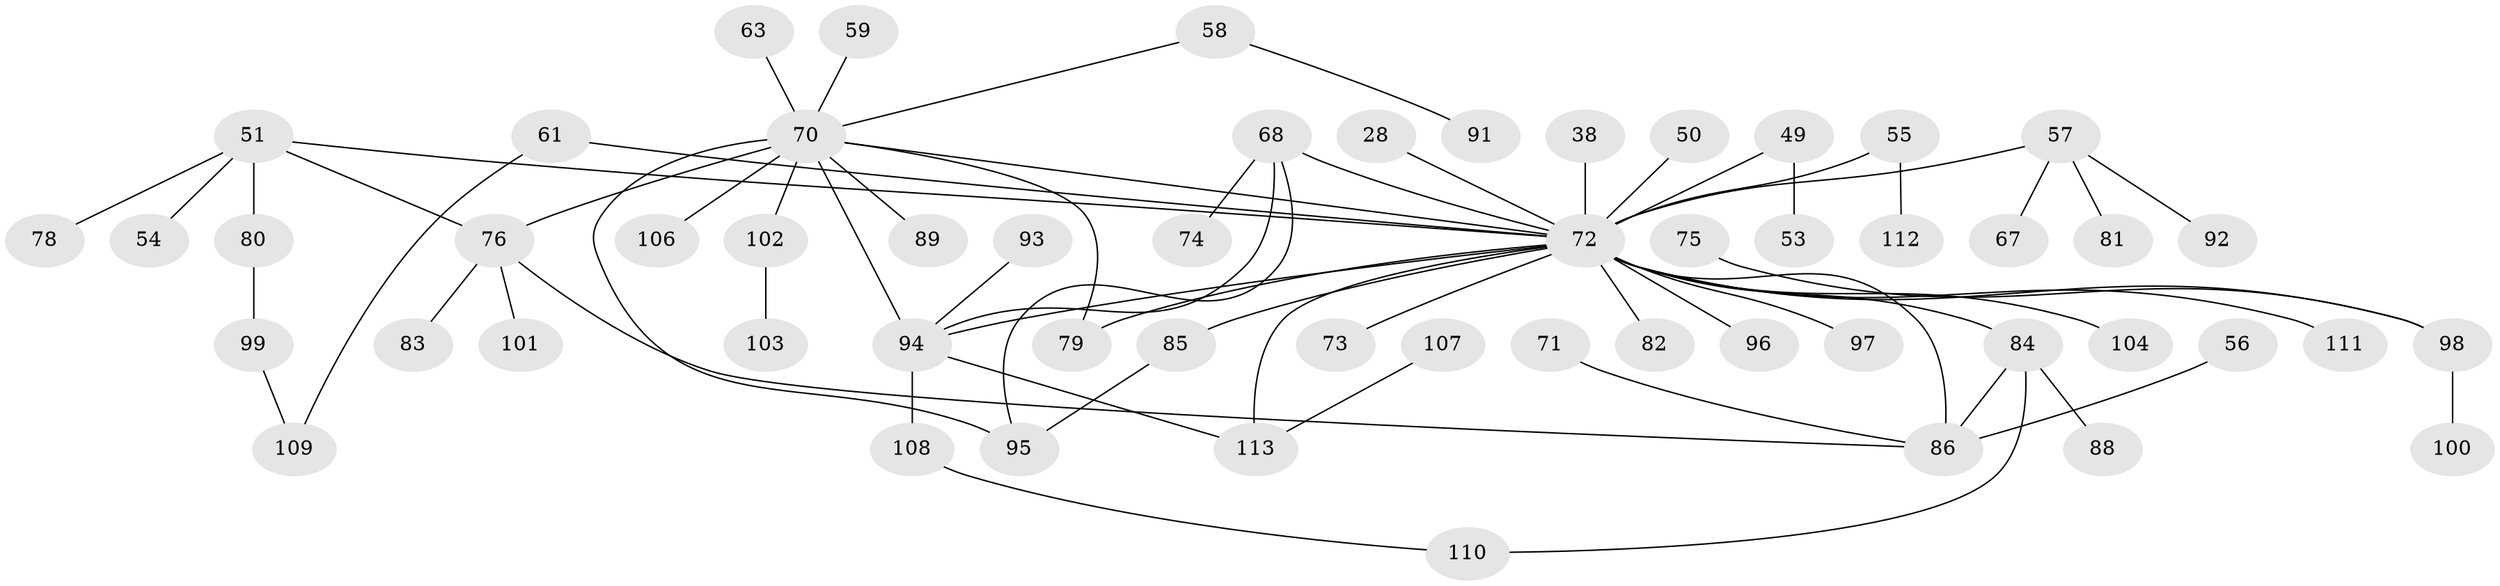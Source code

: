 // original degree distribution, {11: 0.008849557522123894, 6: 0.017699115044247787, 5: 0.061946902654867256, 3: 0.20353982300884957, 4: 0.08849557522123894, 1: 0.3805309734513274, 2: 0.23893805309734514}
// Generated by graph-tools (version 1.1) at 2025/45/03/04/25 21:45:32]
// undirected, 56 vertices, 66 edges
graph export_dot {
graph [start="1"]
  node [color=gray90,style=filled];
  28;
  38;
  49;
  50;
  51 [super="+3+33"];
  53;
  54;
  55;
  56 [super="+25"];
  57 [super="+19+22+44"];
  58;
  59 [super="+39"];
  61;
  63 [super="+35"];
  67;
  68 [super="+24"];
  70 [super="+9+17+7+29"];
  71;
  72 [super="+23+45+42"];
  73 [super="+30"];
  74;
  75;
  76 [super="+8+20"];
  78;
  79;
  80 [super="+40"];
  81;
  82;
  83;
  84 [super="+43"];
  85 [super="+77"];
  86 [super="+11+34+69"];
  88;
  89;
  91;
  92;
  93;
  94 [super="+27+32+52+13"];
  95 [super="+87"];
  96;
  97;
  98 [super="+64+60"];
  99;
  100;
  101;
  102 [super="+62"];
  103;
  104;
  106;
  107;
  108;
  109;
  110;
  111 [super="+48"];
  112;
  113 [super="+90+105"];
  28 -- 72;
  38 -- 72;
  49 -- 53;
  49 -- 72;
  50 -- 72;
  51 -- 76;
  51 -- 72;
  51 -- 78;
  51 -- 54;
  51 -- 80;
  55 -- 112;
  55 -- 72;
  56 -- 86;
  57 -- 72;
  57 -- 92;
  57 -- 81;
  57 -- 67;
  58 -- 91;
  58 -- 70;
  59 -- 70;
  61 -- 109;
  61 -- 72;
  63 -- 70;
  68 -- 74;
  68 -- 72;
  68 -- 94 [weight=2];
  68 -- 95;
  70 -- 79;
  70 -- 106;
  70 -- 95;
  70 -- 76 [weight=3];
  70 -- 89;
  70 -- 94 [weight=2];
  70 -- 102;
  70 -- 72;
  71 -- 86;
  72 -- 85 [weight=3];
  72 -- 96;
  72 -- 79;
  72 -- 86 [weight=2];
  72 -- 104;
  72 -- 97;
  72 -- 98 [weight=2];
  72 -- 94;
  72 -- 113;
  72 -- 82;
  72 -- 84;
  72 -- 73;
  72 -- 111;
  75 -- 98;
  76 -- 101;
  76 -- 83;
  76 -- 86;
  80 -- 99;
  84 -- 88;
  84 -- 110;
  84 -- 86 [weight=2];
  85 -- 95;
  93 -- 94;
  94 -- 108;
  94 -- 113;
  98 -- 100;
  99 -- 109;
  102 -- 103;
  107 -- 113;
  108 -- 110;
}
